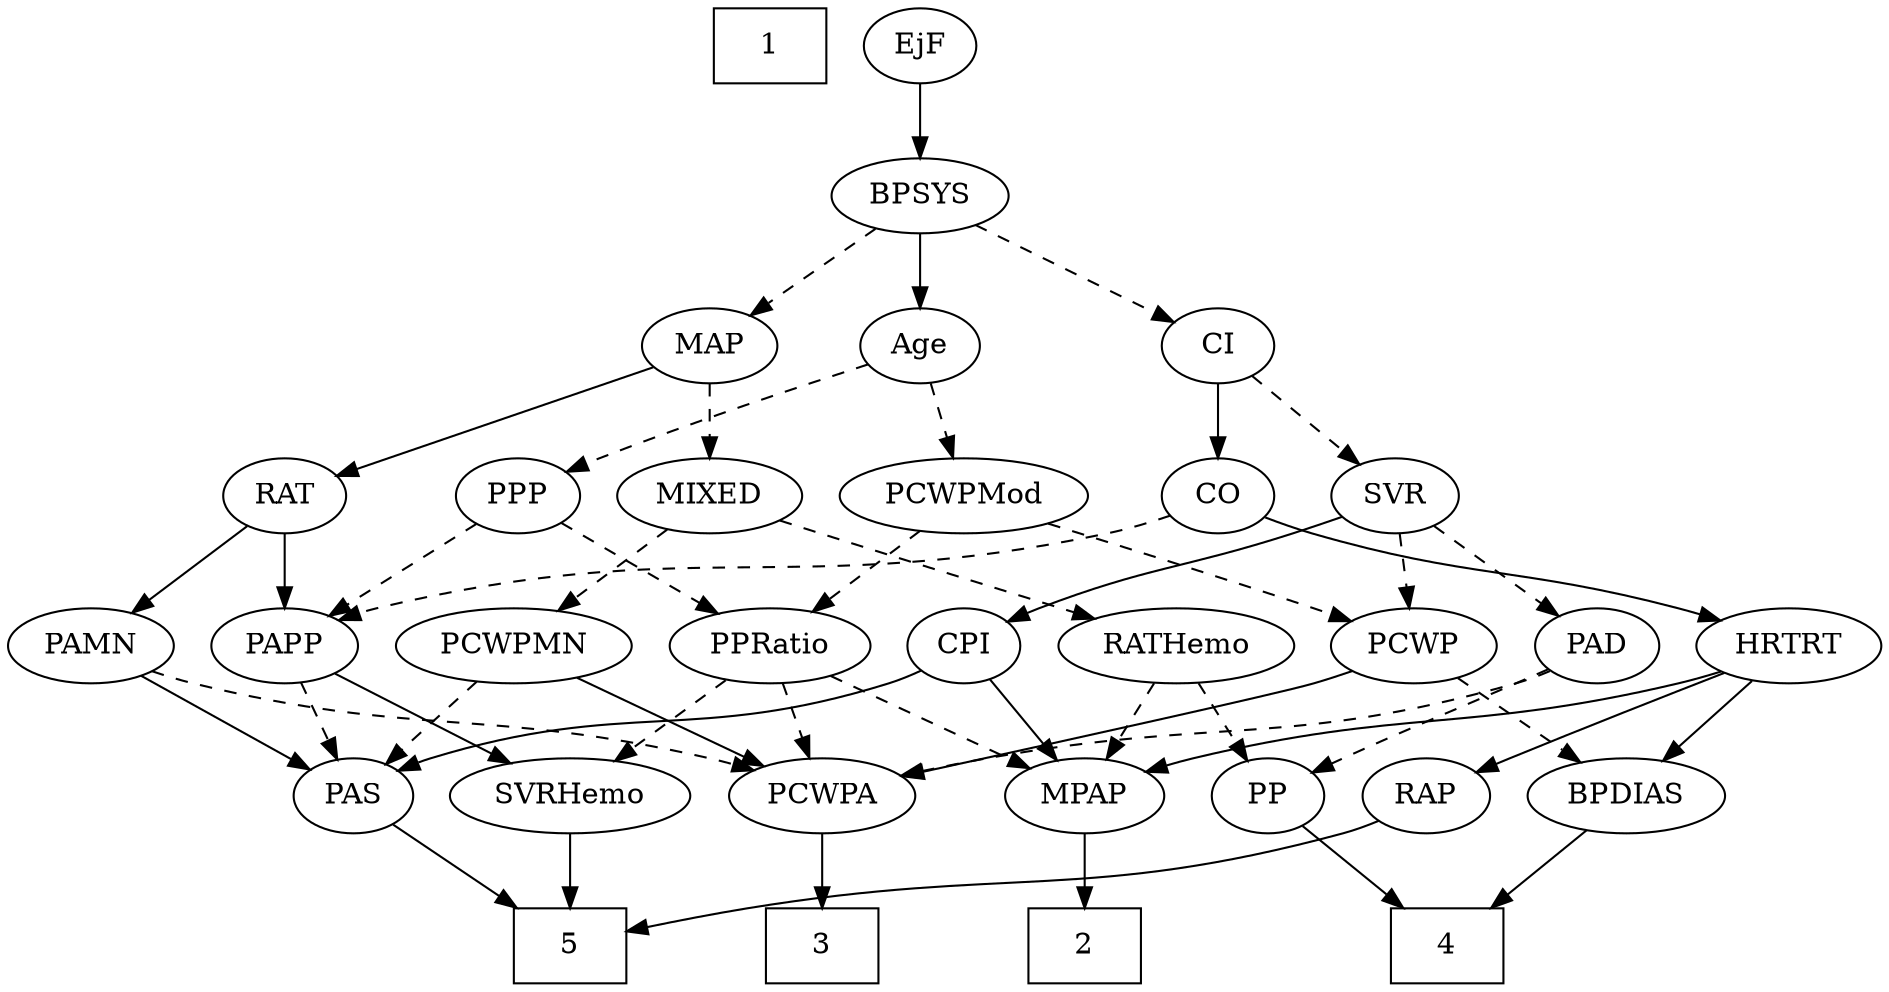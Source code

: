 strict digraph {
	graph [bb="0,0,818.24,468"];
	node [label="\N"];
	1	[height=0.5,
		pos="189.65,450",
		shape=box,
		width=0.75];
	2	[height=0.5,
		pos="337.65,18",
		shape=box,
		width=0.75];
	3	[height=0.5,
		pos="504.65,18",
		shape=box,
		width=0.75];
	4	[height=0.5,
		pos="421.65,18",
		shape=box,
		width=0.75];
	5	[height=0.5,
		pos="132.65,18",
		shape=box,
		width=0.75];
	Age	[height=0.5,
		pos="261.65,306",
		width=0.75];
	PCWPMod	[height=0.5,
		pos="261.65,234",
		width=1.4443];
	Age -> PCWPMod	[pos="e,261.65,252.1 261.65,287.7 261.65,279.98 261.65,270.71 261.65,262.11",
		style=dashed];
	PPP	[height=0.5,
		pos="164.65,234",
		width=0.75];
	Age -> PPP	[pos="e,182.32,247.76 243.86,292.16 228.95,281.41 207.47,265.91 190.64,253.76",
		style=dashed];
	EjF	[height=0.5,
		pos="261.65,450",
		width=0.75];
	BPSYS	[height=0.5,
		pos="261.65,378",
		width=1.0471];
	EjF -> BPSYS	[pos="e,261.65,396.1 261.65,431.7 261.65,423.98 261.65,414.71 261.65,406.11",
		style=solid];
	RAP	[height=0.5,
		pos="36.646,90",
		width=0.77632];
	RAP -> 5	[pos="e,109.22,36.082 54.703,75.834 67.718,66.343 85.624,53.288 100.99,42.082",
		style=solid];
	MIXED	[height=0.5,
		pos="575.65,234",
		width=1.1193];
	RATHemo	[height=0.5,
		pos="575.65,162",
		width=1.3721];
	MIXED -> RATHemo	[pos="e,575.65,180.1 575.65,215.7 575.65,207.98 575.65,198.71 575.65,190.11",
		style=dashed];
	PCWPMN	[height=0.5,
		pos="692.65,162",
		width=1.3902];
	MIXED -> PCWPMN	[pos="e,667.96,177.77 598.76,219.17 616.01,208.85 639.83,194.6 659.16,183.03",
		style=dashed];
	MPAP	[height=0.5,
		pos="337.65,90",
		width=0.97491];
	MPAP -> 2	[pos="e,337.65,36.104 337.65,71.697 337.65,63.983 337.65,54.712 337.65,46.112",
		style=solid];
	BPSYS -> Age	[pos="e,261.65,324.1 261.65,359.7 261.65,351.98 261.65,342.71 261.65,334.11",
		style=solid];
	MAP	[height=0.5,
		pos="358.65,306",
		width=0.84854];
	BPSYS -> MAP	[pos="e,339.89,320.54 281.74,362.5 296.17,352.09 315.76,337.95 331.56,326.55",
		style=dashed];
	CI	[height=0.5,
		pos="189.65,306",
		width=0.75];
	BPSYS -> CI	[pos="e,204.6,321.54 245.67,361.46 235.7,351.78 222.74,339.17 211.79,328.53",
		style=dashed];
	PAD	[height=0.5,
		pos="789.65,162",
		width=0.79437];
	PCWPA	[height=0.5,
		pos="504.65,90",
		width=1.1555];
	PAD -> PCWPA	[pos="e,535.73,102.13 767.89,150.2 762.66,147.9 757.03,145.67 751.65,144 667.06,117.73 641.42,130.06 555.65,108 552.29,107.14 548.84,106.17 \
545.38,105.14",
		style=dashed];
	PP	[height=0.5,
		pos="591.65,90",
		width=0.75];
	PAD -> PP	[pos="e,615.77,98.159 767.3,150.55 762.2,148.29 756.77,145.99 751.65,144 708.82,127.37 658.34,111.21 625.7,101.19",
		style=dashed];
	CO	[height=0.5,
		pos="92.646,234",
		width=0.75];
	PAPP	[height=0.5,
		pos="128.65,162",
		width=0.88464];
	CO -> PAPP	[pos="e,120.09,179.63 101,216.76 105.3,208.4 110.64,198.02 115.48,188.61",
		style=dashed];
	HRTRT	[height=0.5,
		pos="39.646,162",
		width=1.1013];
	CO -> HRTRT	[pos="e,52.114,179.47 80.884,217.46 74.213,208.65 65.715,197.43 58.168,187.46",
		style=solid];
	PAS	[height=0.5,
		pos="417.65,90",
		width=0.75];
	PAS -> 5	[pos="e,159.72,22.662 397.04,78.273 392.09,75.975 386.75,73.724 381.65,72 308.49,47.315 219.24,31.64 169.91,24.173",
		style=solid];
	PAMN	[height=0.5,
		pos="471.65,162",
		width=1.011];
	PAMN -> PAS	[pos="e,429.73,106.67 459.12,144.76 452.21,135.8 443.5,124.51 435.85,114.59",
		style=solid];
	PAMN -> PCWPA	[pos="e,496.65,107.96 479.47,144.41 483.31,136.25 488.04,126.22 492.36,117.07",
		style=dashed];
	RATHemo -> MPAP	[pos="e,364.47,101.89 538.22,150.1 531.07,148.05 523.63,145.94 516.65,144 456.81,127.4 440.69,127.22 381.65,108 379.11,107.17 376.5,106.28 \
373.88,105.35",
		style=dashed];
	RATHemo -> PP	[pos="e,587.7,108.28 579.52,144.05 581.3,136.26 583.46,126.82 585.46,118.08",
		style=dashed];
	CPI	[height=0.5,
		pos="390.65,162",
		width=0.75];
	CPI -> MPAP	[pos="e,349.74,106.98 378.88,145.46 372.12,136.53 363.47,125.11 355.85,115.04",
		style=solid];
	CPI -> PAS	[pos="e,411.11,107.96 397.05,144.41 400.16,136.34 403.98,126.43 407.48,117.35",
		style=solid];
	RAT	[height=0.5,
		pos="358.65,234",
		width=0.75827];
	RAT -> PAMN	[pos="e,449.67,176.61 377.82,221.13 395.15,210.39 420.97,194.4 441.13,181.9",
		style=solid];
	RAT -> PAPP	[pos="e,152.5,173.93 337.64,222.17 332.79,219.93 327.61,217.73 322.65,216 256.27,192.86 235.46,201.83 168.65,180 166.41,179.27 164.12,\
178.46 161.83,177.61",
		style=solid];
	SVR	[height=0.5,
		pos="431.65,234",
		width=0.77632];
	SVR -> PAD	[pos="e,767.92,173.89 458.24,228.11 477.28,224.64 503.52,219.92 526.65,216 626.49,199.08 654.59,208.93 751.65,180 753.93,179.32 756.25,\
178.54 758.56,177.68",
		style=dashed];
	SVR -> CPI	[pos="e,400.1,179.15 422.14,216.76 417.12,208.19 410.85,197.49 405.23,187.9",
		style=solid];
	PCWP	[height=0.5,
		pos="310.65,162",
		width=0.97491];
	SVR -> PCWP	[pos="e,333.02,175.94 411.39,221.28 392.44,210.32 363.84,193.77 341.95,181.11",
		style=dashed];
	PPRatio	[height=0.5,
		pos="217.65,162",
		width=1.1013];
	PCWPMod -> PPRatio	[pos="e,228.2,179.79 251,216.05 245.81,207.8 239.46,197.7 233.7,188.54",
		style=dashed];
	PCWPMod -> PCWP	[pos="e,299.12,179.47 273.26,216.41 279.24,207.87 286.65,197.28 293.3,187.79",
		style=dashed];
	PCWPA -> 3	[pos="e,504.65,36.104 504.65,71.697 504.65,63.983 504.65,54.712 504.65,46.112",
		style=solid];
	PCWPMN -> PAS	[pos="e,438.23,101.77 655.63,149.83 648.37,147.78 640.79,145.74 633.65,144 554.38,124.69 531.11,133.61 453.65,108 451.73,107.37 449.78,\
106.65 447.83,105.89",
		style=dashed];
	PCWPMN -> PCWPA	[pos="e,535.17,102.36 659.04,148.49 627.03,136.57 578.81,118.62 544.8,105.95",
		style=solid];
	SVRHemo	[height=0.5,
		pos="132.65,90",
		width=1.3902];
	SVRHemo -> 5	[pos="e,132.65,36.104 132.65,71.697 132.65,63.983 132.65,54.712 132.65,46.112",
		style=solid];
	BPDIAS	[height=0.5,
		pos="242.65,90",
		width=1.1735];
	BPDIAS -> 4	[pos="e,394.52,29.607 272.61,77.284 303.59,65.169 351.98,46.242 385.17,33.264",
		style=solid];
	MAP -> MIXED	[pos="e,543.75,245.29 384.82,296.56 421.92,284.59 490.17,262.57 534.2,248.37",
		style=dashed];
	MAP -> RAT	[pos="e,358.65,252.1 358.65,287.7 358.65,279.98 358.65,270.71 358.65,262.11",
		style=solid];
	PP -> 4	[pos="e,448.81,29.152 570.43,78.703 565.6,76.435 560.47,74.089 555.65,72 523.04,57.87 485.36,43.102 458.28,32.755",
		style=solid];
	PPP -> PPRatio	[pos="e,205.18,179.47 176.41,217.46 183.08,208.65 191.58,197.43 199.12,187.46",
		style=dashed];
	PPP -> PAPP	[pos="e,137.2,179.63 156.3,216.76 152,208.4 146.65,198.02 141.82,188.61",
		style=dashed];
	PPRatio -> MPAP	[pos="e,315.1,104.15 241.07,147.34 259.72,136.45 286.01,121.12 306.45,109.2",
		style=dashed];
	PPRatio -> PCWPA	[pos="e,473.55,102.09 247.23,149.97 253.59,147.82 260.3,145.7 266.65,144 348.39,122.07 371.77,129.43 453.65,108 457,107.12 460.45,106.14 \
463.9,105.11",
		style=dashed];
	PPRatio -> SVRHemo	[pos="e,151.94,106.89 199.2,145.81 187.75,136.38 172.82,124.08 160,113.53",
		style=dashed];
	PCWP -> PCWPA	[pos="e,473.24,101.8 337.59,150.45 343.22,148.28 349.12,146.04 354.65,144 391.3,130.45 433.27,115.68 463.47,105.19",
		style=solid];
	PCWP -> BPDIAS	[pos="e,258.17,106.98 295.56,145.46 286.7,136.35 275.34,124.65 265.41,114.43",
		style=dashed];
	CI -> CO	[pos="e,110.32,247.76 171.86,292.16 156.95,281.41 135.47,265.91 118.64,253.76",
		style=solid];
	CI -> SVR	[pos="e,410.06,245.89 210.25,294.27 215.2,291.98 220.54,289.72 225.65,288 298.41,263.44 321.76,276.18 394.65,252 396.56,251.37 398.5,250.66 \
400.45,249.91",
		style=dashed];
	PAPP -> PAS	[pos="e,397.1,101.88 152.43,149.82 157.68,147.65 163.29,145.57 168.65,144 260.79,117.04 290.05,136.77 381.65,108 383.58,107.39 385.53,\
106.7 387.49,105.96",
		style=dashed];
	PAPP -> SVRHemo	[pos="e,131.67,108.1 129.64,143.7 130.08,135.98 130.61,126.71 131.1,118.11",
		style=solid];
	HRTRT -> RAP	[pos="e,37.38,108.1 38.905,143.7 38.574,135.98 38.177,126.71 37.808,118.11",
		style=solid];
	HRTRT -> MPAP	[pos="e,311.4,102.1 68.85,149.78 74.999,147.67 81.49,145.62 87.646,144 177.54,120.4 204.09,132.87 293.65,108 296.29,107.27 299,106.43 \
301.71,105.54",
		style=solid];
	HRTRT -> BPDIAS	[pos="e,210.55,101.86 69.843,150.25 75.743,148.16 81.885,146.01 87.646,144 125.94,130.67 169.65,115.75 200.88,105.15",
		style=solid];
}
